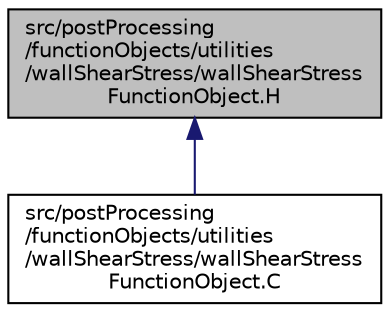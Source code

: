 digraph "src/postProcessing/functionObjects/utilities/wallShearStress/wallShearStressFunctionObject.H"
{
  bgcolor="transparent";
  edge [fontname="Helvetica",fontsize="10",labelfontname="Helvetica",labelfontsize="10"];
  node [fontname="Helvetica",fontsize="10",shape=record];
  Node1 [label="src/postProcessing\l/functionObjects/utilities\l/wallShearStress/wallShearStress\lFunctionObject.H",height=0.2,width=0.4,color="black", fillcolor="grey75", style="filled", fontcolor="black"];
  Node1 -> Node2 [dir="back",color="midnightblue",fontsize="10",style="solid",fontname="Helvetica"];
  Node2 [label="src/postProcessing\l/functionObjects/utilities\l/wallShearStress/wallShearStress\lFunctionObject.C",height=0.2,width=0.4,color="black",URL="$a09407.html"];
}
